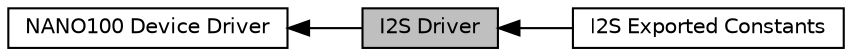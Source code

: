 digraph "I2S Driver"
{
  edge [fontname="Helvetica",fontsize="10",labelfontname="Helvetica",labelfontsize="10"];
  node [fontname="Helvetica",fontsize="10",shape=box];
  rankdir=LR;
  Node2 [label="NANO100 Device Driver",height=0.2,width=0.4,color="black", fillcolor="white", style="filled",URL="$d5/d3c/group___n_a_n_o100___device___driver.html",tooltip=" "];
  Node1 [label="I2S Driver",height=0.2,width=0.4,color="black", fillcolor="grey75", style="filled", fontcolor="black",tooltip=" "];
  Node3 [label="I2S Exported Constants",height=0.2,width=0.4,color="black", fillcolor="white", style="filled",URL="$d5/d2a/group___n_a_n_o100___i2_s___e_x_p_o_r_t_e_d___c_o_n_s_t_a_n_t_s.html",tooltip=" "];
  Node2->Node1 [shape=plaintext, dir="back", style="solid"];
  Node1->Node3 [shape=plaintext, dir="back", style="solid"];
}
